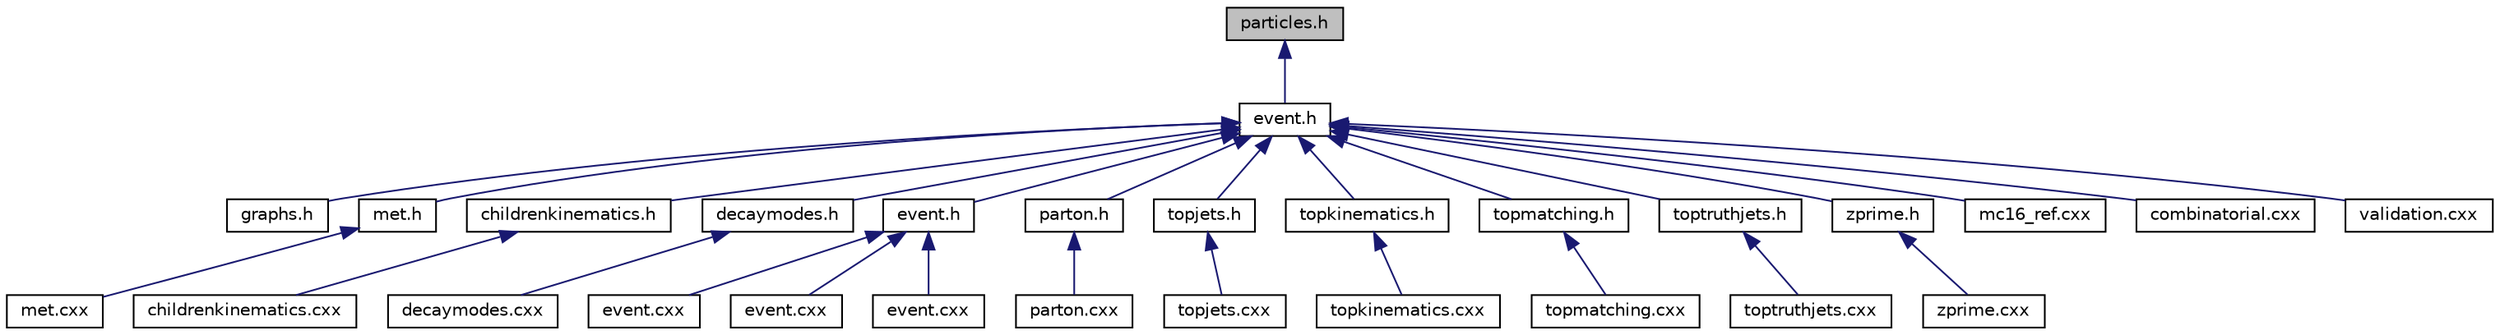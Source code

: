 digraph "particles.h"
{
 // INTERACTIVE_SVG=YES
 // LATEX_PDF_SIZE
  edge [fontname="Helvetica",fontsize="10",labelfontname="Helvetica",labelfontsize="10"];
  node [fontname="Helvetica",fontsize="10",shape=record];
  Node1 [label="particles.h",height=0.2,width=0.4,color="black", fillcolor="grey75", style="filled", fontcolor="black",tooltip=" "];
  Node1 -> Node2 [dir="back",color="midnightblue",fontsize="10",style="solid",fontname="Helvetica"];
  Node2 [label="event.h",height=0.2,width=0.4,color="black", fillcolor="white", style="filled",URL="$events_2bsm__4tops_2include_2bsm__4tops_2event_8h.html",tooltip=" "];
  Node2 -> Node3 [dir="back",color="midnightblue",fontsize="10",style="solid",fontname="Helvetica"];
  Node3 [label="graphs.h",height=0.2,width=0.4,color="black", fillcolor="white", style="filled",URL="$bsm__4tops_2include_2bsm__4tops_2graphs_8h.html",tooltip=" "];
  Node2 -> Node4 [dir="back",color="midnightblue",fontsize="10",style="solid",fontname="Helvetica"];
  Node4 [label="met.h",height=0.2,width=0.4,color="black", fillcolor="white", style="filled",URL="$met_8h.html",tooltip=" "];
  Node4 -> Node5 [dir="back",color="midnightblue",fontsize="10",style="solid",fontname="Helvetica"];
  Node5 [label="met.cxx",height=0.2,width=0.4,color="black", fillcolor="white", style="filled",URL="$met_8cxx.html",tooltip=" "];
  Node2 -> Node6 [dir="back",color="midnightblue",fontsize="10",style="solid",fontname="Helvetica"];
  Node6 [label="childrenkinematics.h",height=0.2,width=0.4,color="black", fillcolor="white", style="filled",URL="$childrenkinematics_8h.html",tooltip=" "];
  Node6 -> Node7 [dir="back",color="midnightblue",fontsize="10",style="solid",fontname="Helvetica"];
  Node7 [label="childrenkinematics.cxx",height=0.2,width=0.4,color="black", fillcolor="white", style="filled",URL="$childrenkinematics_8cxx.html",tooltip=" "];
  Node2 -> Node8 [dir="back",color="midnightblue",fontsize="10",style="solid",fontname="Helvetica"];
  Node8 [label="decaymodes.h",height=0.2,width=0.4,color="black", fillcolor="white", style="filled",URL="$decaymodes_8h.html",tooltip=" "];
  Node8 -> Node9 [dir="back",color="midnightblue",fontsize="10",style="solid",fontname="Helvetica"];
  Node9 [label="decaymodes.cxx",height=0.2,width=0.4,color="black", fillcolor="white", style="filled",URL="$decaymodes_8cxx.html",tooltip=" "];
  Node2 -> Node10 [dir="back",color="midnightblue",fontsize="10",style="solid",fontname="Helvetica"];
  Node10 [label="event.h",height=0.2,width=0.4,color="black", fillcolor="white", style="filled",URL="$selections_2mc16_2event_2event_8h.html",tooltip=" "];
  Node10 -> Node11 [dir="back",color="midnightblue",fontsize="10",style="solid",fontname="Helvetica"];
  Node11 [label="event.cxx",height=0.2,width=0.4,color="black", fillcolor="white", style="filled",URL="$events_2bsm__4tops_2cxx_2event_8cxx.html",tooltip=" "];
  Node10 -> Node12 [dir="back",color="midnightblue",fontsize="10",style="solid",fontname="Helvetica"];
  Node12 [label="event.cxx",height=0.2,width=0.4,color="black", fillcolor="white", style="filled",URL="$events_2ssml__mc20_2cxx_2event_8cxx.html",tooltip=" "];
  Node10 -> Node13 [dir="back",color="midnightblue",fontsize="10",style="solid",fontname="Helvetica"];
  Node13 [label="event.cxx",height=0.2,width=0.4,color="black", fillcolor="white", style="filled",URL="$selections_2mc16_2event_2event_8cxx.html",tooltip=" "];
  Node2 -> Node14 [dir="back",color="midnightblue",fontsize="10",style="solid",fontname="Helvetica"];
  Node14 [label="parton.h",height=0.2,width=0.4,color="black", fillcolor="white", style="filled",URL="$parton_8h.html",tooltip=" "];
  Node14 -> Node15 [dir="back",color="midnightblue",fontsize="10",style="solid",fontname="Helvetica"];
  Node15 [label="parton.cxx",height=0.2,width=0.4,color="black", fillcolor="white", style="filled",URL="$parton_8cxx.html",tooltip=" "];
  Node2 -> Node16 [dir="back",color="midnightblue",fontsize="10",style="solid",fontname="Helvetica"];
  Node16 [label="topjets.h",height=0.2,width=0.4,color="black", fillcolor="white", style="filled",URL="$topjets_8h.html",tooltip=" "];
  Node16 -> Node17 [dir="back",color="midnightblue",fontsize="10",style="solid",fontname="Helvetica"];
  Node17 [label="topjets.cxx",height=0.2,width=0.4,color="black", fillcolor="white", style="filled",URL="$topjets_8cxx.html",tooltip=" "];
  Node2 -> Node18 [dir="back",color="midnightblue",fontsize="10",style="solid",fontname="Helvetica"];
  Node18 [label="topkinematics.h",height=0.2,width=0.4,color="black", fillcolor="white", style="filled",URL="$mc16_2topkinematics_2topkinematics_8h.html",tooltip=" "];
  Node18 -> Node19 [dir="back",color="midnightblue",fontsize="10",style="solid",fontname="Helvetica"];
  Node19 [label="topkinematics.cxx",height=0.2,width=0.4,color="black", fillcolor="white", style="filled",URL="$mc16_2topkinematics_2topkinematics_8cxx.html",tooltip=" "];
  Node2 -> Node20 [dir="back",color="midnightblue",fontsize="10",style="solid",fontname="Helvetica"];
  Node20 [label="topmatching.h",height=0.2,width=0.4,color="black", fillcolor="white", style="filled",URL="$mc16_2topmatching_2topmatching_8h.html",tooltip=" "];
  Node20 -> Node21 [dir="back",color="midnightblue",fontsize="10",style="solid",fontname="Helvetica"];
  Node21 [label="topmatching.cxx",height=0.2,width=0.4,color="black", fillcolor="white", style="filled",URL="$mc16_2topmatching_2topmatching_8cxx.html",tooltip=" "];
  Node2 -> Node22 [dir="back",color="midnightblue",fontsize="10",style="solid",fontname="Helvetica"];
  Node22 [label="toptruthjets.h",height=0.2,width=0.4,color="black", fillcolor="white", style="filled",URL="$toptruthjets_8h.html",tooltip=" "];
  Node22 -> Node23 [dir="back",color="midnightblue",fontsize="10",style="solid",fontname="Helvetica"];
  Node23 [label="toptruthjets.cxx",height=0.2,width=0.4,color="black", fillcolor="white", style="filled",URL="$toptruthjets_8cxx.html",tooltip=" "];
  Node2 -> Node24 [dir="back",color="midnightblue",fontsize="10",style="solid",fontname="Helvetica"];
  Node24 [label="zprime.h",height=0.2,width=0.4,color="black", fillcolor="white", style="filled",URL="$mc16_2zprime_2zprime_8h.html",tooltip=" "];
  Node24 -> Node25 [dir="back",color="midnightblue",fontsize="10",style="solid",fontname="Helvetica"];
  Node25 [label="zprime.cxx",height=0.2,width=0.4,color="black", fillcolor="white", style="filled",URL="$mc16_2zprime_2zprime_8cxx.html",tooltip=" "];
  Node2 -> Node26 [dir="back",color="midnightblue",fontsize="10",style="solid",fontname="Helvetica"];
  Node26 [label="mc16_ref.cxx",height=0.2,width=0.4,color="black", fillcolor="white", style="filled",URL="$mc16__ref_8cxx.html",tooltip=" "];
  Node2 -> Node27 [dir="back",color="midnightblue",fontsize="10",style="solid",fontname="Helvetica"];
  Node27 [label="combinatorial.cxx",height=0.2,width=0.4,color="black", fillcolor="white", style="filled",URL="$combinatorial_8cxx.html",tooltip=" "];
  Node2 -> Node28 [dir="back",color="midnightblue",fontsize="10",style="solid",fontname="Helvetica"];
  Node28 [label="validation.cxx",height=0.2,width=0.4,color="black", fillcolor="white", style="filled",URL="$validation_8cxx.html",tooltip=" "];
}
